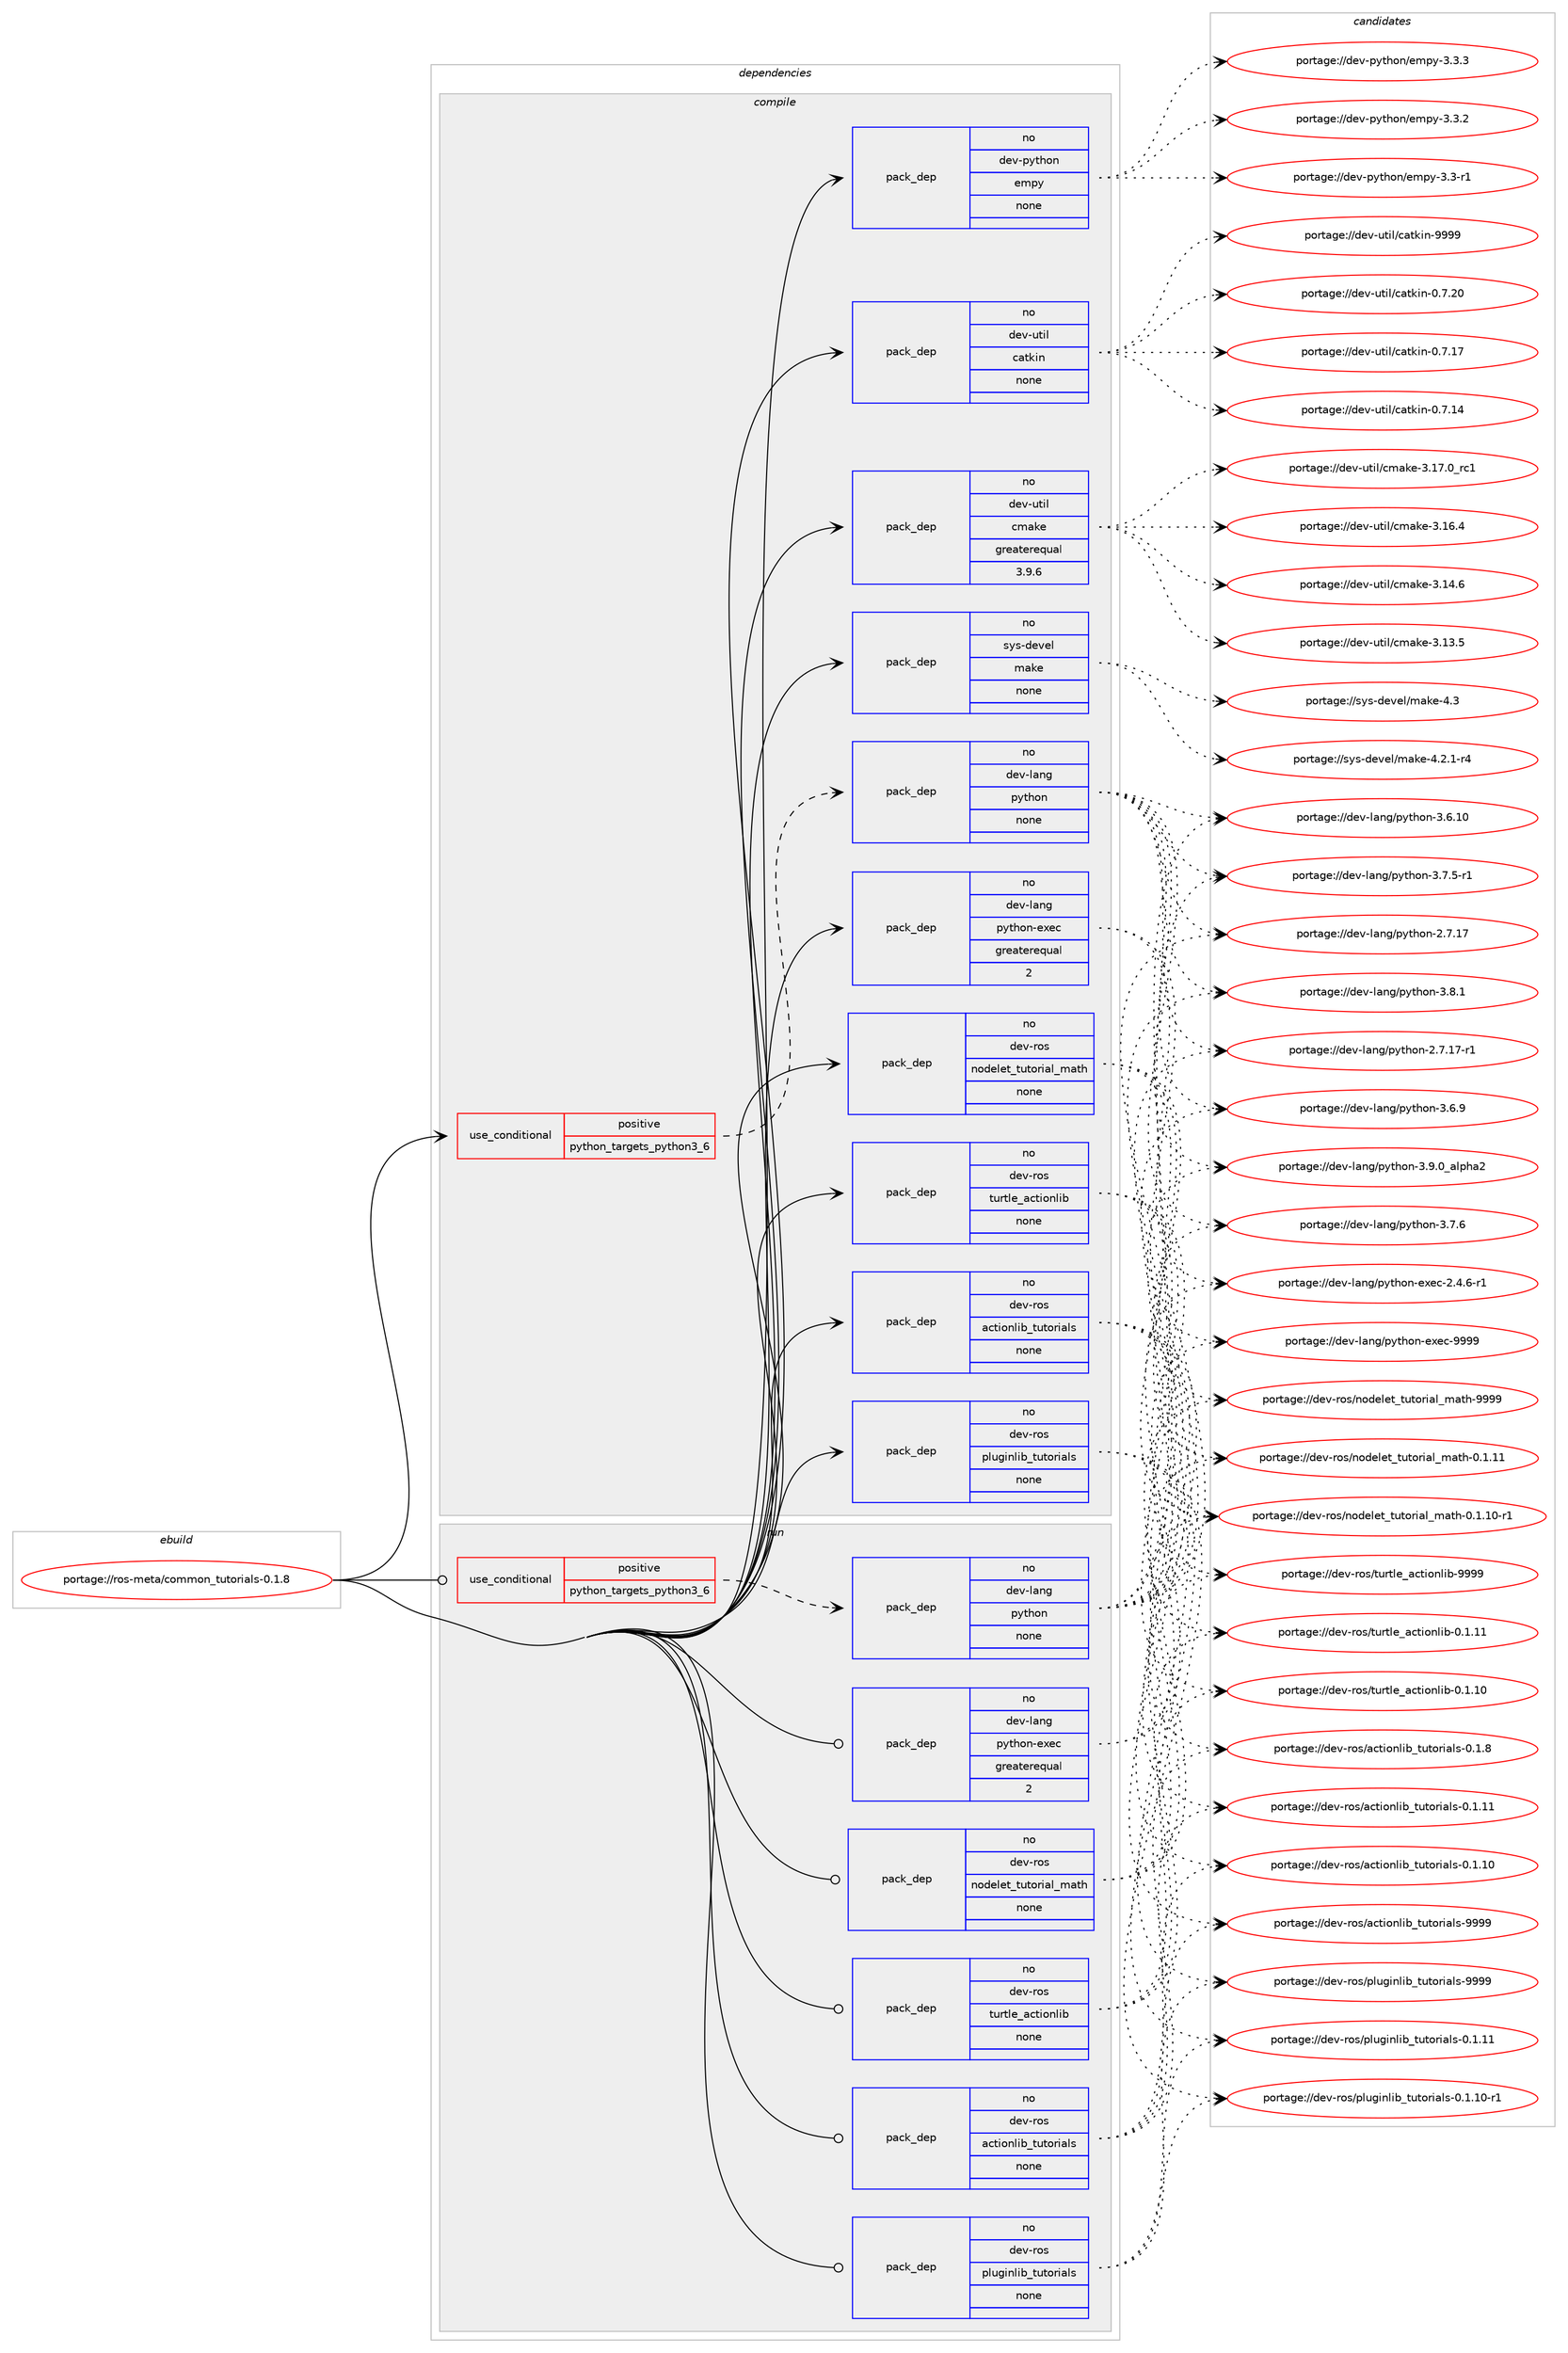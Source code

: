 digraph prolog {

# *************
# Graph options
# *************

newrank=true;
concentrate=true;
compound=true;
graph [rankdir=LR,fontname=Helvetica,fontsize=10,ranksep=1.5];#, ranksep=2.5, nodesep=0.2];
edge  [arrowhead=vee];
node  [fontname=Helvetica,fontsize=10];

# **********
# The ebuild
# **********

subgraph cluster_leftcol {
color=gray;
rank=same;
label=<<i>ebuild</i>>;
id [label="portage://ros-meta/common_tutorials-0.1.8", color=red, width=4, href="../ros-meta/common_tutorials-0.1.8.svg"];
}

# ****************
# The dependencies
# ****************

subgraph cluster_midcol {
color=gray;
label=<<i>dependencies</i>>;
subgraph cluster_compile {
fillcolor="#eeeeee";
style=filled;
label=<<i>compile</i>>;
subgraph cond18539 {
dependency96664 [label=<<TABLE BORDER="0" CELLBORDER="1" CELLSPACING="0" CELLPADDING="4"><TR><TD ROWSPAN="3" CELLPADDING="10">use_conditional</TD></TR><TR><TD>positive</TD></TR><TR><TD>python_targets_python3_6</TD></TR></TABLE>>, shape=none, color=red];
subgraph pack76430 {
dependency96665 [label=<<TABLE BORDER="0" CELLBORDER="1" CELLSPACING="0" CELLPADDING="4" WIDTH="220"><TR><TD ROWSPAN="6" CELLPADDING="30">pack_dep</TD></TR><TR><TD WIDTH="110">no</TD></TR><TR><TD>dev-lang</TD></TR><TR><TD>python</TD></TR><TR><TD>none</TD></TR><TR><TD></TD></TR></TABLE>>, shape=none, color=blue];
}
dependency96664:e -> dependency96665:w [weight=20,style="dashed",arrowhead="vee"];
}
id:e -> dependency96664:w [weight=20,style="solid",arrowhead="vee"];
subgraph pack76431 {
dependency96666 [label=<<TABLE BORDER="0" CELLBORDER="1" CELLSPACING="0" CELLPADDING="4" WIDTH="220"><TR><TD ROWSPAN="6" CELLPADDING="30">pack_dep</TD></TR><TR><TD WIDTH="110">no</TD></TR><TR><TD>dev-lang</TD></TR><TR><TD>python-exec</TD></TR><TR><TD>greaterequal</TD></TR><TR><TD>2</TD></TR></TABLE>>, shape=none, color=blue];
}
id:e -> dependency96666:w [weight=20,style="solid",arrowhead="vee"];
subgraph pack76432 {
dependency96667 [label=<<TABLE BORDER="0" CELLBORDER="1" CELLSPACING="0" CELLPADDING="4" WIDTH="220"><TR><TD ROWSPAN="6" CELLPADDING="30">pack_dep</TD></TR><TR><TD WIDTH="110">no</TD></TR><TR><TD>dev-python</TD></TR><TR><TD>empy</TD></TR><TR><TD>none</TD></TR><TR><TD></TD></TR></TABLE>>, shape=none, color=blue];
}
id:e -> dependency96667:w [weight=20,style="solid",arrowhead="vee"];
subgraph pack76433 {
dependency96668 [label=<<TABLE BORDER="0" CELLBORDER="1" CELLSPACING="0" CELLPADDING="4" WIDTH="220"><TR><TD ROWSPAN="6" CELLPADDING="30">pack_dep</TD></TR><TR><TD WIDTH="110">no</TD></TR><TR><TD>dev-ros</TD></TR><TR><TD>actionlib_tutorials</TD></TR><TR><TD>none</TD></TR><TR><TD></TD></TR></TABLE>>, shape=none, color=blue];
}
id:e -> dependency96668:w [weight=20,style="solid",arrowhead="vee"];
subgraph pack76434 {
dependency96669 [label=<<TABLE BORDER="0" CELLBORDER="1" CELLSPACING="0" CELLPADDING="4" WIDTH="220"><TR><TD ROWSPAN="6" CELLPADDING="30">pack_dep</TD></TR><TR><TD WIDTH="110">no</TD></TR><TR><TD>dev-ros</TD></TR><TR><TD>nodelet_tutorial_math</TD></TR><TR><TD>none</TD></TR><TR><TD></TD></TR></TABLE>>, shape=none, color=blue];
}
id:e -> dependency96669:w [weight=20,style="solid",arrowhead="vee"];
subgraph pack76435 {
dependency96670 [label=<<TABLE BORDER="0" CELLBORDER="1" CELLSPACING="0" CELLPADDING="4" WIDTH="220"><TR><TD ROWSPAN="6" CELLPADDING="30">pack_dep</TD></TR><TR><TD WIDTH="110">no</TD></TR><TR><TD>dev-ros</TD></TR><TR><TD>pluginlib_tutorials</TD></TR><TR><TD>none</TD></TR><TR><TD></TD></TR></TABLE>>, shape=none, color=blue];
}
id:e -> dependency96670:w [weight=20,style="solid",arrowhead="vee"];
subgraph pack76436 {
dependency96671 [label=<<TABLE BORDER="0" CELLBORDER="1" CELLSPACING="0" CELLPADDING="4" WIDTH="220"><TR><TD ROWSPAN="6" CELLPADDING="30">pack_dep</TD></TR><TR><TD WIDTH="110">no</TD></TR><TR><TD>dev-ros</TD></TR><TR><TD>turtle_actionlib</TD></TR><TR><TD>none</TD></TR><TR><TD></TD></TR></TABLE>>, shape=none, color=blue];
}
id:e -> dependency96671:w [weight=20,style="solid",arrowhead="vee"];
subgraph pack76437 {
dependency96672 [label=<<TABLE BORDER="0" CELLBORDER="1" CELLSPACING="0" CELLPADDING="4" WIDTH="220"><TR><TD ROWSPAN="6" CELLPADDING="30">pack_dep</TD></TR><TR><TD WIDTH="110">no</TD></TR><TR><TD>dev-util</TD></TR><TR><TD>catkin</TD></TR><TR><TD>none</TD></TR><TR><TD></TD></TR></TABLE>>, shape=none, color=blue];
}
id:e -> dependency96672:w [weight=20,style="solid",arrowhead="vee"];
subgraph pack76438 {
dependency96673 [label=<<TABLE BORDER="0" CELLBORDER="1" CELLSPACING="0" CELLPADDING="4" WIDTH="220"><TR><TD ROWSPAN="6" CELLPADDING="30">pack_dep</TD></TR><TR><TD WIDTH="110">no</TD></TR><TR><TD>dev-util</TD></TR><TR><TD>cmake</TD></TR><TR><TD>greaterequal</TD></TR><TR><TD>3.9.6</TD></TR></TABLE>>, shape=none, color=blue];
}
id:e -> dependency96673:w [weight=20,style="solid",arrowhead="vee"];
subgraph pack76439 {
dependency96674 [label=<<TABLE BORDER="0" CELLBORDER="1" CELLSPACING="0" CELLPADDING="4" WIDTH="220"><TR><TD ROWSPAN="6" CELLPADDING="30">pack_dep</TD></TR><TR><TD WIDTH="110">no</TD></TR><TR><TD>sys-devel</TD></TR><TR><TD>make</TD></TR><TR><TD>none</TD></TR><TR><TD></TD></TR></TABLE>>, shape=none, color=blue];
}
id:e -> dependency96674:w [weight=20,style="solid",arrowhead="vee"];
}
subgraph cluster_compileandrun {
fillcolor="#eeeeee";
style=filled;
label=<<i>compile and run</i>>;
}
subgraph cluster_run {
fillcolor="#eeeeee";
style=filled;
label=<<i>run</i>>;
subgraph cond18540 {
dependency96675 [label=<<TABLE BORDER="0" CELLBORDER="1" CELLSPACING="0" CELLPADDING="4"><TR><TD ROWSPAN="3" CELLPADDING="10">use_conditional</TD></TR><TR><TD>positive</TD></TR><TR><TD>python_targets_python3_6</TD></TR></TABLE>>, shape=none, color=red];
subgraph pack76440 {
dependency96676 [label=<<TABLE BORDER="0" CELLBORDER="1" CELLSPACING="0" CELLPADDING="4" WIDTH="220"><TR><TD ROWSPAN="6" CELLPADDING="30">pack_dep</TD></TR><TR><TD WIDTH="110">no</TD></TR><TR><TD>dev-lang</TD></TR><TR><TD>python</TD></TR><TR><TD>none</TD></TR><TR><TD></TD></TR></TABLE>>, shape=none, color=blue];
}
dependency96675:e -> dependency96676:w [weight=20,style="dashed",arrowhead="vee"];
}
id:e -> dependency96675:w [weight=20,style="solid",arrowhead="odot"];
subgraph pack76441 {
dependency96677 [label=<<TABLE BORDER="0" CELLBORDER="1" CELLSPACING="0" CELLPADDING="4" WIDTH="220"><TR><TD ROWSPAN="6" CELLPADDING="30">pack_dep</TD></TR><TR><TD WIDTH="110">no</TD></TR><TR><TD>dev-lang</TD></TR><TR><TD>python-exec</TD></TR><TR><TD>greaterequal</TD></TR><TR><TD>2</TD></TR></TABLE>>, shape=none, color=blue];
}
id:e -> dependency96677:w [weight=20,style="solid",arrowhead="odot"];
subgraph pack76442 {
dependency96678 [label=<<TABLE BORDER="0" CELLBORDER="1" CELLSPACING="0" CELLPADDING="4" WIDTH="220"><TR><TD ROWSPAN="6" CELLPADDING="30">pack_dep</TD></TR><TR><TD WIDTH="110">no</TD></TR><TR><TD>dev-ros</TD></TR><TR><TD>actionlib_tutorials</TD></TR><TR><TD>none</TD></TR><TR><TD></TD></TR></TABLE>>, shape=none, color=blue];
}
id:e -> dependency96678:w [weight=20,style="solid",arrowhead="odot"];
subgraph pack76443 {
dependency96679 [label=<<TABLE BORDER="0" CELLBORDER="1" CELLSPACING="0" CELLPADDING="4" WIDTH="220"><TR><TD ROWSPAN="6" CELLPADDING="30">pack_dep</TD></TR><TR><TD WIDTH="110">no</TD></TR><TR><TD>dev-ros</TD></TR><TR><TD>nodelet_tutorial_math</TD></TR><TR><TD>none</TD></TR><TR><TD></TD></TR></TABLE>>, shape=none, color=blue];
}
id:e -> dependency96679:w [weight=20,style="solid",arrowhead="odot"];
subgraph pack76444 {
dependency96680 [label=<<TABLE BORDER="0" CELLBORDER="1" CELLSPACING="0" CELLPADDING="4" WIDTH="220"><TR><TD ROWSPAN="6" CELLPADDING="30">pack_dep</TD></TR><TR><TD WIDTH="110">no</TD></TR><TR><TD>dev-ros</TD></TR><TR><TD>pluginlib_tutorials</TD></TR><TR><TD>none</TD></TR><TR><TD></TD></TR></TABLE>>, shape=none, color=blue];
}
id:e -> dependency96680:w [weight=20,style="solid",arrowhead="odot"];
subgraph pack76445 {
dependency96681 [label=<<TABLE BORDER="0" CELLBORDER="1" CELLSPACING="0" CELLPADDING="4" WIDTH="220"><TR><TD ROWSPAN="6" CELLPADDING="30">pack_dep</TD></TR><TR><TD WIDTH="110">no</TD></TR><TR><TD>dev-ros</TD></TR><TR><TD>turtle_actionlib</TD></TR><TR><TD>none</TD></TR><TR><TD></TD></TR></TABLE>>, shape=none, color=blue];
}
id:e -> dependency96681:w [weight=20,style="solid",arrowhead="odot"];
}
}

# **************
# The candidates
# **************

subgraph cluster_choices {
rank=same;
color=gray;
label=<<i>candidates</i>>;

subgraph choice76430 {
color=black;
nodesep=1;
choice10010111845108971101034711212111610411111045514657464895971081121049750 [label="portage://dev-lang/python-3.9.0_alpha2", color=red, width=4,href="../dev-lang/python-3.9.0_alpha2.svg"];
choice100101118451089711010347112121116104111110455146564649 [label="portage://dev-lang/python-3.8.1", color=red, width=4,href="../dev-lang/python-3.8.1.svg"];
choice100101118451089711010347112121116104111110455146554654 [label="portage://dev-lang/python-3.7.6", color=red, width=4,href="../dev-lang/python-3.7.6.svg"];
choice1001011184510897110103471121211161041111104551465546534511449 [label="portage://dev-lang/python-3.7.5-r1", color=red, width=4,href="../dev-lang/python-3.7.5-r1.svg"];
choice100101118451089711010347112121116104111110455146544657 [label="portage://dev-lang/python-3.6.9", color=red, width=4,href="../dev-lang/python-3.6.9.svg"];
choice10010111845108971101034711212111610411111045514654464948 [label="portage://dev-lang/python-3.6.10", color=red, width=4,href="../dev-lang/python-3.6.10.svg"];
choice100101118451089711010347112121116104111110455046554649554511449 [label="portage://dev-lang/python-2.7.17-r1", color=red, width=4,href="../dev-lang/python-2.7.17-r1.svg"];
choice10010111845108971101034711212111610411111045504655464955 [label="portage://dev-lang/python-2.7.17", color=red, width=4,href="../dev-lang/python-2.7.17.svg"];
dependency96665:e -> choice10010111845108971101034711212111610411111045514657464895971081121049750:w [style=dotted,weight="100"];
dependency96665:e -> choice100101118451089711010347112121116104111110455146564649:w [style=dotted,weight="100"];
dependency96665:e -> choice100101118451089711010347112121116104111110455146554654:w [style=dotted,weight="100"];
dependency96665:e -> choice1001011184510897110103471121211161041111104551465546534511449:w [style=dotted,weight="100"];
dependency96665:e -> choice100101118451089711010347112121116104111110455146544657:w [style=dotted,weight="100"];
dependency96665:e -> choice10010111845108971101034711212111610411111045514654464948:w [style=dotted,weight="100"];
dependency96665:e -> choice100101118451089711010347112121116104111110455046554649554511449:w [style=dotted,weight="100"];
dependency96665:e -> choice10010111845108971101034711212111610411111045504655464955:w [style=dotted,weight="100"];
}
subgraph choice76431 {
color=black;
nodesep=1;
choice10010111845108971101034711212111610411111045101120101994557575757 [label="portage://dev-lang/python-exec-9999", color=red, width=4,href="../dev-lang/python-exec-9999.svg"];
choice10010111845108971101034711212111610411111045101120101994550465246544511449 [label="portage://dev-lang/python-exec-2.4.6-r1", color=red, width=4,href="../dev-lang/python-exec-2.4.6-r1.svg"];
dependency96666:e -> choice10010111845108971101034711212111610411111045101120101994557575757:w [style=dotted,weight="100"];
dependency96666:e -> choice10010111845108971101034711212111610411111045101120101994550465246544511449:w [style=dotted,weight="100"];
}
subgraph choice76432 {
color=black;
nodesep=1;
choice1001011184511212111610411111047101109112121455146514651 [label="portage://dev-python/empy-3.3.3", color=red, width=4,href="../dev-python/empy-3.3.3.svg"];
choice1001011184511212111610411111047101109112121455146514650 [label="portage://dev-python/empy-3.3.2", color=red, width=4,href="../dev-python/empy-3.3.2.svg"];
choice1001011184511212111610411111047101109112121455146514511449 [label="portage://dev-python/empy-3.3-r1", color=red, width=4,href="../dev-python/empy-3.3-r1.svg"];
dependency96667:e -> choice1001011184511212111610411111047101109112121455146514651:w [style=dotted,weight="100"];
dependency96667:e -> choice1001011184511212111610411111047101109112121455146514650:w [style=dotted,weight="100"];
dependency96667:e -> choice1001011184511212111610411111047101109112121455146514511449:w [style=dotted,weight="100"];
}
subgraph choice76433 {
color=black;
nodesep=1;
choice100101118451141111154797991161051111101081059895116117116111114105971081154557575757 [label="portage://dev-ros/actionlib_tutorials-9999", color=red, width=4,href="../dev-ros/actionlib_tutorials-9999.svg"];
choice10010111845114111115479799116105111110108105989511611711611111410597108115454846494656 [label="portage://dev-ros/actionlib_tutorials-0.1.8", color=red, width=4,href="../dev-ros/actionlib_tutorials-0.1.8.svg"];
choice1001011184511411111547979911610511111010810598951161171161111141059710811545484649464949 [label="portage://dev-ros/actionlib_tutorials-0.1.11", color=red, width=4,href="../dev-ros/actionlib_tutorials-0.1.11.svg"];
choice1001011184511411111547979911610511111010810598951161171161111141059710811545484649464948 [label="portage://dev-ros/actionlib_tutorials-0.1.10", color=red, width=4,href="../dev-ros/actionlib_tutorials-0.1.10.svg"];
dependency96668:e -> choice100101118451141111154797991161051111101081059895116117116111114105971081154557575757:w [style=dotted,weight="100"];
dependency96668:e -> choice10010111845114111115479799116105111110108105989511611711611111410597108115454846494656:w [style=dotted,weight="100"];
dependency96668:e -> choice1001011184511411111547979911610511111010810598951161171161111141059710811545484649464949:w [style=dotted,weight="100"];
dependency96668:e -> choice1001011184511411111547979911610511111010810598951161171161111141059710811545484649464948:w [style=dotted,weight="100"];
}
subgraph choice76434 {
color=black;
nodesep=1;
choice1001011184511411111547110111100101108101116951161171161111141059710895109971161044557575757 [label="portage://dev-ros/nodelet_tutorial_math-9999", color=red, width=4,href="../dev-ros/nodelet_tutorial_math-9999.svg"];
choice10010111845114111115471101111001011081011169511611711611111410597108951099711610445484649464949 [label="portage://dev-ros/nodelet_tutorial_math-0.1.11", color=red, width=4,href="../dev-ros/nodelet_tutorial_math-0.1.11.svg"];
choice100101118451141111154711011110010110810111695116117116111114105971089510997116104454846494649484511449 [label="portage://dev-ros/nodelet_tutorial_math-0.1.10-r1", color=red, width=4,href="../dev-ros/nodelet_tutorial_math-0.1.10-r1.svg"];
dependency96669:e -> choice1001011184511411111547110111100101108101116951161171161111141059710895109971161044557575757:w [style=dotted,weight="100"];
dependency96669:e -> choice10010111845114111115471101111001011081011169511611711611111410597108951099711610445484649464949:w [style=dotted,weight="100"];
dependency96669:e -> choice100101118451141111154711011110010110810111695116117116111114105971089510997116104454846494649484511449:w [style=dotted,weight="100"];
}
subgraph choice76435 {
color=black;
nodesep=1;
choice10010111845114111115471121081171031051101081059895116117116111114105971081154557575757 [label="portage://dev-ros/pluginlib_tutorials-9999", color=red, width=4,href="../dev-ros/pluginlib_tutorials-9999.svg"];
choice100101118451141111154711210811710310511010810598951161171161111141059710811545484649464949 [label="portage://dev-ros/pluginlib_tutorials-0.1.11", color=red, width=4,href="../dev-ros/pluginlib_tutorials-0.1.11.svg"];
choice1001011184511411111547112108117103105110108105989511611711611111410597108115454846494649484511449 [label="portage://dev-ros/pluginlib_tutorials-0.1.10-r1", color=red, width=4,href="../dev-ros/pluginlib_tutorials-0.1.10-r1.svg"];
dependency96670:e -> choice10010111845114111115471121081171031051101081059895116117116111114105971081154557575757:w [style=dotted,weight="100"];
dependency96670:e -> choice100101118451141111154711210811710310511010810598951161171161111141059710811545484649464949:w [style=dotted,weight="100"];
dependency96670:e -> choice1001011184511411111547112108117103105110108105989511611711611111410597108115454846494649484511449:w [style=dotted,weight="100"];
}
subgraph choice76436 {
color=black;
nodesep=1;
choice1001011184511411111547116117114116108101959799116105111110108105984557575757 [label="portage://dev-ros/turtle_actionlib-9999", color=red, width=4,href="../dev-ros/turtle_actionlib-9999.svg"];
choice10010111845114111115471161171141161081019597991161051111101081059845484649464949 [label="portage://dev-ros/turtle_actionlib-0.1.11", color=red, width=4,href="../dev-ros/turtle_actionlib-0.1.11.svg"];
choice10010111845114111115471161171141161081019597991161051111101081059845484649464948 [label="portage://dev-ros/turtle_actionlib-0.1.10", color=red, width=4,href="../dev-ros/turtle_actionlib-0.1.10.svg"];
dependency96671:e -> choice1001011184511411111547116117114116108101959799116105111110108105984557575757:w [style=dotted,weight="100"];
dependency96671:e -> choice10010111845114111115471161171141161081019597991161051111101081059845484649464949:w [style=dotted,weight="100"];
dependency96671:e -> choice10010111845114111115471161171141161081019597991161051111101081059845484649464948:w [style=dotted,weight="100"];
}
subgraph choice76437 {
color=black;
nodesep=1;
choice100101118451171161051084799971161071051104557575757 [label="portage://dev-util/catkin-9999", color=red, width=4,href="../dev-util/catkin-9999.svg"];
choice1001011184511711610510847999711610710511045484655465048 [label="portage://dev-util/catkin-0.7.20", color=red, width=4,href="../dev-util/catkin-0.7.20.svg"];
choice1001011184511711610510847999711610710511045484655464955 [label="portage://dev-util/catkin-0.7.17", color=red, width=4,href="../dev-util/catkin-0.7.17.svg"];
choice1001011184511711610510847999711610710511045484655464952 [label="portage://dev-util/catkin-0.7.14", color=red, width=4,href="../dev-util/catkin-0.7.14.svg"];
dependency96672:e -> choice100101118451171161051084799971161071051104557575757:w [style=dotted,weight="100"];
dependency96672:e -> choice1001011184511711610510847999711610710511045484655465048:w [style=dotted,weight="100"];
dependency96672:e -> choice1001011184511711610510847999711610710511045484655464955:w [style=dotted,weight="100"];
dependency96672:e -> choice1001011184511711610510847999711610710511045484655464952:w [style=dotted,weight="100"];
}
subgraph choice76438 {
color=black;
nodesep=1;
choice1001011184511711610510847991099710710145514649554648951149949 [label="portage://dev-util/cmake-3.17.0_rc1", color=red, width=4,href="../dev-util/cmake-3.17.0_rc1.svg"];
choice1001011184511711610510847991099710710145514649544652 [label="portage://dev-util/cmake-3.16.4", color=red, width=4,href="../dev-util/cmake-3.16.4.svg"];
choice1001011184511711610510847991099710710145514649524654 [label="portage://dev-util/cmake-3.14.6", color=red, width=4,href="../dev-util/cmake-3.14.6.svg"];
choice1001011184511711610510847991099710710145514649514653 [label="portage://dev-util/cmake-3.13.5", color=red, width=4,href="../dev-util/cmake-3.13.5.svg"];
dependency96673:e -> choice1001011184511711610510847991099710710145514649554648951149949:w [style=dotted,weight="100"];
dependency96673:e -> choice1001011184511711610510847991099710710145514649544652:w [style=dotted,weight="100"];
dependency96673:e -> choice1001011184511711610510847991099710710145514649524654:w [style=dotted,weight="100"];
dependency96673:e -> choice1001011184511711610510847991099710710145514649514653:w [style=dotted,weight="100"];
}
subgraph choice76439 {
color=black;
nodesep=1;
choice11512111545100101118101108471099710710145524651 [label="portage://sys-devel/make-4.3", color=red, width=4,href="../sys-devel/make-4.3.svg"];
choice1151211154510010111810110847109971071014552465046494511452 [label="portage://sys-devel/make-4.2.1-r4", color=red, width=4,href="../sys-devel/make-4.2.1-r4.svg"];
dependency96674:e -> choice11512111545100101118101108471099710710145524651:w [style=dotted,weight="100"];
dependency96674:e -> choice1151211154510010111810110847109971071014552465046494511452:w [style=dotted,weight="100"];
}
subgraph choice76440 {
color=black;
nodesep=1;
choice10010111845108971101034711212111610411111045514657464895971081121049750 [label="portage://dev-lang/python-3.9.0_alpha2", color=red, width=4,href="../dev-lang/python-3.9.0_alpha2.svg"];
choice100101118451089711010347112121116104111110455146564649 [label="portage://dev-lang/python-3.8.1", color=red, width=4,href="../dev-lang/python-3.8.1.svg"];
choice100101118451089711010347112121116104111110455146554654 [label="portage://dev-lang/python-3.7.6", color=red, width=4,href="../dev-lang/python-3.7.6.svg"];
choice1001011184510897110103471121211161041111104551465546534511449 [label="portage://dev-lang/python-3.7.5-r1", color=red, width=4,href="../dev-lang/python-3.7.5-r1.svg"];
choice100101118451089711010347112121116104111110455146544657 [label="portage://dev-lang/python-3.6.9", color=red, width=4,href="../dev-lang/python-3.6.9.svg"];
choice10010111845108971101034711212111610411111045514654464948 [label="portage://dev-lang/python-3.6.10", color=red, width=4,href="../dev-lang/python-3.6.10.svg"];
choice100101118451089711010347112121116104111110455046554649554511449 [label="portage://dev-lang/python-2.7.17-r1", color=red, width=4,href="../dev-lang/python-2.7.17-r1.svg"];
choice10010111845108971101034711212111610411111045504655464955 [label="portage://dev-lang/python-2.7.17", color=red, width=4,href="../dev-lang/python-2.7.17.svg"];
dependency96676:e -> choice10010111845108971101034711212111610411111045514657464895971081121049750:w [style=dotted,weight="100"];
dependency96676:e -> choice100101118451089711010347112121116104111110455146564649:w [style=dotted,weight="100"];
dependency96676:e -> choice100101118451089711010347112121116104111110455146554654:w [style=dotted,weight="100"];
dependency96676:e -> choice1001011184510897110103471121211161041111104551465546534511449:w [style=dotted,weight="100"];
dependency96676:e -> choice100101118451089711010347112121116104111110455146544657:w [style=dotted,weight="100"];
dependency96676:e -> choice10010111845108971101034711212111610411111045514654464948:w [style=dotted,weight="100"];
dependency96676:e -> choice100101118451089711010347112121116104111110455046554649554511449:w [style=dotted,weight="100"];
dependency96676:e -> choice10010111845108971101034711212111610411111045504655464955:w [style=dotted,weight="100"];
}
subgraph choice76441 {
color=black;
nodesep=1;
choice10010111845108971101034711212111610411111045101120101994557575757 [label="portage://dev-lang/python-exec-9999", color=red, width=4,href="../dev-lang/python-exec-9999.svg"];
choice10010111845108971101034711212111610411111045101120101994550465246544511449 [label="portage://dev-lang/python-exec-2.4.6-r1", color=red, width=4,href="../dev-lang/python-exec-2.4.6-r1.svg"];
dependency96677:e -> choice10010111845108971101034711212111610411111045101120101994557575757:w [style=dotted,weight="100"];
dependency96677:e -> choice10010111845108971101034711212111610411111045101120101994550465246544511449:w [style=dotted,weight="100"];
}
subgraph choice76442 {
color=black;
nodesep=1;
choice100101118451141111154797991161051111101081059895116117116111114105971081154557575757 [label="portage://dev-ros/actionlib_tutorials-9999", color=red, width=4,href="../dev-ros/actionlib_tutorials-9999.svg"];
choice10010111845114111115479799116105111110108105989511611711611111410597108115454846494656 [label="portage://dev-ros/actionlib_tutorials-0.1.8", color=red, width=4,href="../dev-ros/actionlib_tutorials-0.1.8.svg"];
choice1001011184511411111547979911610511111010810598951161171161111141059710811545484649464949 [label="portage://dev-ros/actionlib_tutorials-0.1.11", color=red, width=4,href="../dev-ros/actionlib_tutorials-0.1.11.svg"];
choice1001011184511411111547979911610511111010810598951161171161111141059710811545484649464948 [label="portage://dev-ros/actionlib_tutorials-0.1.10", color=red, width=4,href="../dev-ros/actionlib_tutorials-0.1.10.svg"];
dependency96678:e -> choice100101118451141111154797991161051111101081059895116117116111114105971081154557575757:w [style=dotted,weight="100"];
dependency96678:e -> choice10010111845114111115479799116105111110108105989511611711611111410597108115454846494656:w [style=dotted,weight="100"];
dependency96678:e -> choice1001011184511411111547979911610511111010810598951161171161111141059710811545484649464949:w [style=dotted,weight="100"];
dependency96678:e -> choice1001011184511411111547979911610511111010810598951161171161111141059710811545484649464948:w [style=dotted,weight="100"];
}
subgraph choice76443 {
color=black;
nodesep=1;
choice1001011184511411111547110111100101108101116951161171161111141059710895109971161044557575757 [label="portage://dev-ros/nodelet_tutorial_math-9999", color=red, width=4,href="../dev-ros/nodelet_tutorial_math-9999.svg"];
choice10010111845114111115471101111001011081011169511611711611111410597108951099711610445484649464949 [label="portage://dev-ros/nodelet_tutorial_math-0.1.11", color=red, width=4,href="../dev-ros/nodelet_tutorial_math-0.1.11.svg"];
choice100101118451141111154711011110010110810111695116117116111114105971089510997116104454846494649484511449 [label="portage://dev-ros/nodelet_tutorial_math-0.1.10-r1", color=red, width=4,href="../dev-ros/nodelet_tutorial_math-0.1.10-r1.svg"];
dependency96679:e -> choice1001011184511411111547110111100101108101116951161171161111141059710895109971161044557575757:w [style=dotted,weight="100"];
dependency96679:e -> choice10010111845114111115471101111001011081011169511611711611111410597108951099711610445484649464949:w [style=dotted,weight="100"];
dependency96679:e -> choice100101118451141111154711011110010110810111695116117116111114105971089510997116104454846494649484511449:w [style=dotted,weight="100"];
}
subgraph choice76444 {
color=black;
nodesep=1;
choice10010111845114111115471121081171031051101081059895116117116111114105971081154557575757 [label="portage://dev-ros/pluginlib_tutorials-9999", color=red, width=4,href="../dev-ros/pluginlib_tutorials-9999.svg"];
choice100101118451141111154711210811710310511010810598951161171161111141059710811545484649464949 [label="portage://dev-ros/pluginlib_tutorials-0.1.11", color=red, width=4,href="../dev-ros/pluginlib_tutorials-0.1.11.svg"];
choice1001011184511411111547112108117103105110108105989511611711611111410597108115454846494649484511449 [label="portage://dev-ros/pluginlib_tutorials-0.1.10-r1", color=red, width=4,href="../dev-ros/pluginlib_tutorials-0.1.10-r1.svg"];
dependency96680:e -> choice10010111845114111115471121081171031051101081059895116117116111114105971081154557575757:w [style=dotted,weight="100"];
dependency96680:e -> choice100101118451141111154711210811710310511010810598951161171161111141059710811545484649464949:w [style=dotted,weight="100"];
dependency96680:e -> choice1001011184511411111547112108117103105110108105989511611711611111410597108115454846494649484511449:w [style=dotted,weight="100"];
}
subgraph choice76445 {
color=black;
nodesep=1;
choice1001011184511411111547116117114116108101959799116105111110108105984557575757 [label="portage://dev-ros/turtle_actionlib-9999", color=red, width=4,href="../dev-ros/turtle_actionlib-9999.svg"];
choice10010111845114111115471161171141161081019597991161051111101081059845484649464949 [label="portage://dev-ros/turtle_actionlib-0.1.11", color=red, width=4,href="../dev-ros/turtle_actionlib-0.1.11.svg"];
choice10010111845114111115471161171141161081019597991161051111101081059845484649464948 [label="portage://dev-ros/turtle_actionlib-0.1.10", color=red, width=4,href="../dev-ros/turtle_actionlib-0.1.10.svg"];
dependency96681:e -> choice1001011184511411111547116117114116108101959799116105111110108105984557575757:w [style=dotted,weight="100"];
dependency96681:e -> choice10010111845114111115471161171141161081019597991161051111101081059845484649464949:w [style=dotted,weight="100"];
dependency96681:e -> choice10010111845114111115471161171141161081019597991161051111101081059845484649464948:w [style=dotted,weight="100"];
}
}

}
